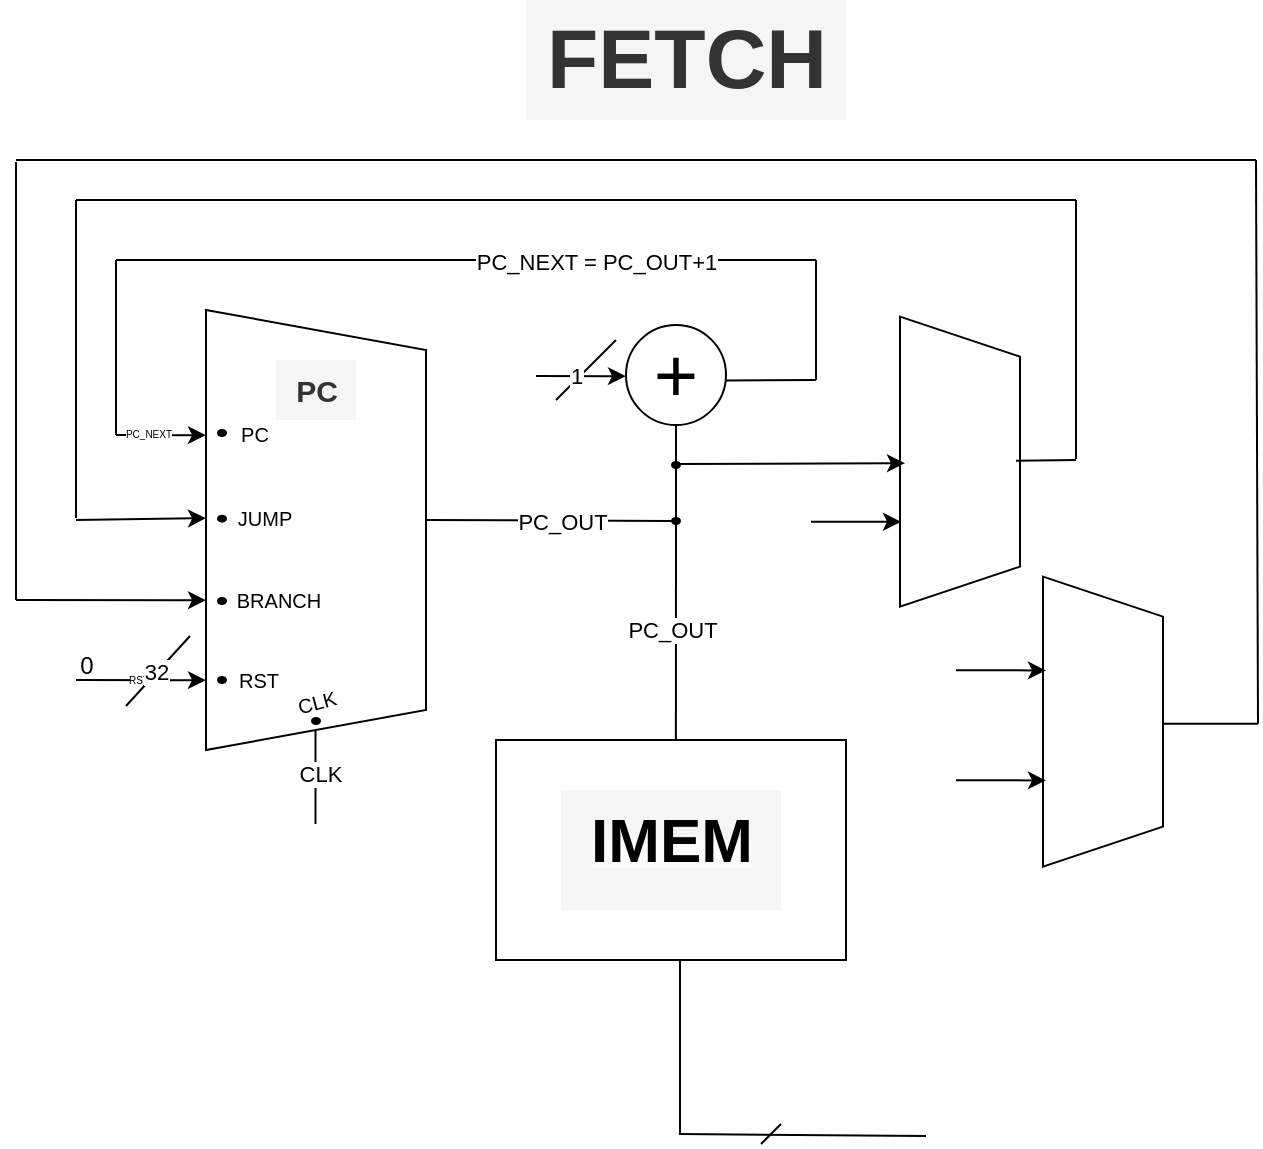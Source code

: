 <mxfile version="24.7.6">
  <diagram name="Page-1" id="TLoSAseuKL5pf1A9Ex6X">
    <mxGraphModel dx="794" dy="515" grid="1" gridSize="10" guides="1" tooltips="1" connect="1" arrows="1" fold="1" page="1" pageScale="1" pageWidth="850" pageHeight="1100" math="0" shadow="0">
      <root>
        <mxCell id="0" />
        <mxCell id="1" parent="0" />
        <mxCell id="tNT7gsSXJeu2RwCHTV_Y-1" value="" style="shape=trapezoid;perimeter=trapezoidPerimeter;whiteSpace=wrap;html=1;fixedSize=1;rotation=90;" vertex="1" parent="1">
          <mxGeometry x="70" y="230" width="220" height="110" as="geometry" />
        </mxCell>
        <mxCell id="tNT7gsSXJeu2RwCHTV_Y-2" value="&lt;b style=&quot;font-size: 15px;&quot;&gt;&lt;font style=&quot;font-size: 15px;&quot;&gt;PC&lt;/font&gt;&lt;/b&gt;" style="text;html=1;align=center;verticalAlign=middle;resizable=0;points=[];autosize=1;strokeColor=none;fillColor=#f5f5f5;fontColor=#333333;fontSize=15;" vertex="1" parent="1">
          <mxGeometry x="160" y="200" width="40" height="30" as="geometry" />
        </mxCell>
        <mxCell id="tNT7gsSXJeu2RwCHTV_Y-4" value="" style="rounded=0;whiteSpace=wrap;html=1;" vertex="1" parent="1">
          <mxGeometry x="270" y="390" width="175" height="110" as="geometry" />
        </mxCell>
        <mxCell id="tNT7gsSXJeu2RwCHTV_Y-5" value="&lt;b style=&quot;forced-color-adjust: none; color: rgb(0, 0, 0); font-family: Helvetica; font-size: 12px; font-style: normal; font-variant-ligatures: normal; font-variant-caps: normal; letter-spacing: normal; orphans: 2; text-indent: 0px; text-transform: none; widows: 2; word-spacing: 0px; -webkit-text-stroke-width: 0px; white-space: normal; background-color: rgb(251, 251, 251); text-decoration-thickness: initial; text-decoration-style: initial; text-decoration-color: initial;&quot;&gt;&lt;font style=&quot;forced-color-adjust: none; font-size: 31px;&quot;&gt;IMEM&lt;/font&gt;&lt;/b&gt;" style="text;whiteSpace=wrap;html=1;fillColor=#f5f5f5;fontColor=#333333;strokeColor=none;align=center;" vertex="1" parent="1">
          <mxGeometry x="302.5" y="415" width="110" height="60" as="geometry" />
        </mxCell>
        <mxCell id="tNT7gsSXJeu2RwCHTV_Y-7" value="" style="shape=trapezoid;perimeter=trapezoidPerimeter;whiteSpace=wrap;html=1;fixedSize=1;rotation=90;" vertex="1" parent="1">
          <mxGeometry x="429.5" y="220.82" width="145" height="60" as="geometry" />
        </mxCell>
        <mxCell id="tNT7gsSXJeu2RwCHTV_Y-8" value="" style="shape=trapezoid;perimeter=trapezoidPerimeter;whiteSpace=wrap;html=1;fixedSize=1;rotation=90;" vertex="1" parent="1">
          <mxGeometry x="501" y="350.82" width="145" height="60" as="geometry" />
        </mxCell>
        <mxCell id="tNT7gsSXJeu2RwCHTV_Y-10" value="" style="endArrow=none;html=1;rounded=0;" edge="1" parent="1" source="tNT7gsSXJeu2RwCHTV_Y-19">
          <mxGeometry width="50" height="50" relative="1" as="geometry">
            <mxPoint x="235" y="280" as="sourcePoint" />
            <mxPoint x="360" y="280" as="targetPoint" />
          </mxGeometry>
        </mxCell>
        <mxCell id="tNT7gsSXJeu2RwCHTV_Y-18" value="" style="endArrow=none;html=1;rounded=0;" edge="1" parent="1" source="tNT7gsSXJeu2RwCHTV_Y-3">
          <mxGeometry width="50" height="50" relative="1" as="geometry">
            <mxPoint x="360" y="280" as="sourcePoint" />
            <mxPoint x="359.71" y="200" as="targetPoint" />
          </mxGeometry>
        </mxCell>
        <mxCell id="tNT7gsSXJeu2RwCHTV_Y-20" value="" style="endArrow=none;html=1;rounded=0;" edge="1" parent="1" target="tNT7gsSXJeu2RwCHTV_Y-19">
          <mxGeometry width="50" height="50" relative="1" as="geometry">
            <mxPoint x="235" y="280" as="sourcePoint" />
            <mxPoint x="360" y="280" as="targetPoint" />
          </mxGeometry>
        </mxCell>
        <mxCell id="tNT7gsSXJeu2RwCHTV_Y-82" value="PC_OUT" style="edgeLabel;html=1;align=center;verticalAlign=middle;resizable=0;points=[];" vertex="1" connectable="0" parent="tNT7gsSXJeu2RwCHTV_Y-20">
          <mxGeometry x="0.104" relative="1" as="geometry">
            <mxPoint as="offset" />
          </mxGeometry>
        </mxCell>
        <mxCell id="tNT7gsSXJeu2RwCHTV_Y-19" value="" style="ellipse;whiteSpace=wrap;html=1;fillColor=#000000;" vertex="1" parent="1">
          <mxGeometry x="358" y="279" width="4" height="3" as="geometry" />
        </mxCell>
        <mxCell id="tNT7gsSXJeu2RwCHTV_Y-21" value="" style="endArrow=none;html=1;rounded=0;" edge="1" parent="1" target="tNT7gsSXJeu2RwCHTV_Y-3">
          <mxGeometry width="50" height="50" relative="1" as="geometry">
            <mxPoint x="360" y="280" as="sourcePoint" />
            <mxPoint x="359.71" y="200" as="targetPoint" />
          </mxGeometry>
        </mxCell>
        <mxCell id="tNT7gsSXJeu2RwCHTV_Y-3" value="&lt;font style=&quot;font-size: 38px;&quot;&gt;+&lt;/font&gt;" style="ellipse;whiteSpace=wrap;html=1;aspect=fixed;" vertex="1" parent="1">
          <mxGeometry x="335" y="182.5" width="50" height="50" as="geometry" />
        </mxCell>
        <mxCell id="tNT7gsSXJeu2RwCHTV_Y-22" value="" style="endArrow=classic;html=1;rounded=0;" edge="1" parent="1">
          <mxGeometry width="50" height="50" relative="1" as="geometry">
            <mxPoint x="290" y="208" as="sourcePoint" />
            <mxPoint x="335" y="208.08" as="targetPoint" />
          </mxGeometry>
        </mxCell>
        <mxCell id="tNT7gsSXJeu2RwCHTV_Y-23" value="" style="endArrow=none;html=1;rounded=0;" edge="1" parent="1">
          <mxGeometry width="50" height="50" relative="1" as="geometry">
            <mxPoint x="300" y="220" as="sourcePoint" />
            <mxPoint x="330" y="190" as="targetPoint" />
          </mxGeometry>
        </mxCell>
        <mxCell id="tNT7gsSXJeu2RwCHTV_Y-81" value="1" style="edgeLabel;html=1;align=center;verticalAlign=middle;resizable=0;points=[];" vertex="1" connectable="0" parent="tNT7gsSXJeu2RwCHTV_Y-23">
          <mxGeometry x="0.43" y="-1" relative="1" as="geometry">
            <mxPoint x="-13" y="9" as="offset" />
          </mxGeometry>
        </mxCell>
        <mxCell id="tNT7gsSXJeu2RwCHTV_Y-24" value="" style="endArrow=none;html=1;rounded=0;" edge="1" parent="1">
          <mxGeometry width="50" height="50" relative="1" as="geometry">
            <mxPoint x="80" y="237.5" as="sourcePoint" />
            <mxPoint x="80" y="150" as="targetPoint" />
          </mxGeometry>
        </mxCell>
        <mxCell id="tNT7gsSXJeu2RwCHTV_Y-25" value="" style="endArrow=none;html=1;rounded=0;" edge="1" parent="1">
          <mxGeometry width="50" height="50" relative="1" as="geometry">
            <mxPoint x="430" y="210" as="sourcePoint" />
            <mxPoint x="430" y="150" as="targetPoint" />
          </mxGeometry>
        </mxCell>
        <mxCell id="tNT7gsSXJeu2RwCHTV_Y-27" value="" style="endArrow=none;html=1;rounded=0;" edge="1" parent="1">
          <mxGeometry width="50" height="50" relative="1" as="geometry">
            <mxPoint x="80" y="150" as="sourcePoint" />
            <mxPoint x="430" y="150" as="targetPoint" />
          </mxGeometry>
        </mxCell>
        <mxCell id="tNT7gsSXJeu2RwCHTV_Y-84" value="PC_NEXT = PC_OUT+1" style="edgeLabel;html=1;align=center;verticalAlign=middle;resizable=0;points=[];" vertex="1" connectable="0" parent="tNT7gsSXJeu2RwCHTV_Y-27">
          <mxGeometry x="0.712" y="-1" relative="1" as="geometry">
            <mxPoint x="-60" as="offset" />
          </mxGeometry>
        </mxCell>
        <mxCell id="tNT7gsSXJeu2RwCHTV_Y-28" value="" style="endArrow=none;html=1;rounded=0;" edge="1" parent="1">
          <mxGeometry width="50" height="50" relative="1" as="geometry">
            <mxPoint x="385" y="210.26" as="sourcePoint" />
            <mxPoint x="430" y="210" as="targetPoint" />
          </mxGeometry>
        </mxCell>
        <mxCell id="tNT7gsSXJeu2RwCHTV_Y-30" value="" style="endArrow=classic;html=1;rounded=0;" edge="1" parent="1">
          <mxGeometry width="50" height="50" relative="1" as="geometry">
            <mxPoint x="80" y="237.5" as="sourcePoint" />
            <mxPoint x="125" y="237.58" as="targetPoint" />
          </mxGeometry>
        </mxCell>
        <mxCell id="tNT7gsSXJeu2RwCHTV_Y-87" value="&lt;font style=&quot;font-size: 5px;&quot;&gt;PC_NEXT&lt;/font&gt;" style="edgeLabel;html=1;align=center;verticalAlign=middle;resizable=0;points=[];" vertex="1" connectable="0" parent="tNT7gsSXJeu2RwCHTV_Y-30">
          <mxGeometry x="-0.318" relative="1" as="geometry">
            <mxPoint y="-3" as="offset" />
          </mxGeometry>
        </mxCell>
        <mxCell id="tNT7gsSXJeu2RwCHTV_Y-31" value="" style="endArrow=classic;html=1;rounded=0;" edge="1" parent="1">
          <mxGeometry width="50" height="50" relative="1" as="geometry">
            <mxPoint x="60" y="280" as="sourcePoint" />
            <mxPoint x="125" y="279.08" as="targetPoint" />
          </mxGeometry>
        </mxCell>
        <mxCell id="tNT7gsSXJeu2RwCHTV_Y-32" value="" style="endArrow=classic;html=1;rounded=0;" edge="1" parent="1">
          <mxGeometry width="50" height="50" relative="1" as="geometry">
            <mxPoint x="30" y="320" as="sourcePoint" />
            <mxPoint x="125" y="320.08" as="targetPoint" />
          </mxGeometry>
        </mxCell>
        <mxCell id="tNT7gsSXJeu2RwCHTV_Y-33" value="" style="endArrow=classic;html=1;rounded=0;" edge="1" parent="1">
          <mxGeometry width="50" height="50" relative="1" as="geometry">
            <mxPoint x="60" y="360" as="sourcePoint" />
            <mxPoint x="125" y="360.08" as="targetPoint" />
          </mxGeometry>
        </mxCell>
        <mxCell id="tNT7gsSXJeu2RwCHTV_Y-75" value="&lt;font style=&quot;font-size: 5px;&quot;&gt;RST&lt;/font&gt;" style="edgeLabel;html=1;align=center;verticalAlign=middle;resizable=0;points=[];" vertex="1" connectable="0" parent="tNT7gsSXJeu2RwCHTV_Y-33">
          <mxGeometry x="-0.385" y="-1" relative="1" as="geometry">
            <mxPoint x="11" y="-3" as="offset" />
          </mxGeometry>
        </mxCell>
        <mxCell id="tNT7gsSXJeu2RwCHTV_Y-34" value="" style="endArrow=none;html=1;rounded=0;" edge="1" parent="1">
          <mxGeometry width="50" height="50" relative="1" as="geometry">
            <mxPoint x="60" y="279" as="sourcePoint" />
            <mxPoint x="60" y="120" as="targetPoint" />
          </mxGeometry>
        </mxCell>
        <mxCell id="tNT7gsSXJeu2RwCHTV_Y-35" value="" style="endArrow=none;html=1;rounded=0;" edge="1" parent="1">
          <mxGeometry width="50" height="50" relative="1" as="geometry">
            <mxPoint x="60" y="120" as="sourcePoint" />
            <mxPoint x="560" y="120" as="targetPoint" />
          </mxGeometry>
        </mxCell>
        <mxCell id="tNT7gsSXJeu2RwCHTV_Y-36" value="" style="endArrow=none;html=1;rounded=0;" edge="1" parent="1">
          <mxGeometry width="50" height="50" relative="1" as="geometry">
            <mxPoint x="560" y="249.5" as="sourcePoint" />
            <mxPoint x="560" y="120" as="targetPoint" />
          </mxGeometry>
        </mxCell>
        <mxCell id="tNT7gsSXJeu2RwCHTV_Y-37" value="" style="endArrow=none;html=1;rounded=0;" edge="1" parent="1">
          <mxGeometry width="50" height="50" relative="1" as="geometry">
            <mxPoint x="530" y="250.4" as="sourcePoint" />
            <mxPoint x="560" y="250" as="targetPoint" />
          </mxGeometry>
        </mxCell>
        <mxCell id="tNT7gsSXJeu2RwCHTV_Y-38" value="" style="endArrow=classic;html=1;rounded=0;" edge="1" parent="1">
          <mxGeometry width="50" height="50" relative="1" as="geometry">
            <mxPoint x="360" y="252" as="sourcePoint" />
            <mxPoint x="474.5" y="251.58" as="targetPoint" />
          </mxGeometry>
        </mxCell>
        <mxCell id="tNT7gsSXJeu2RwCHTV_Y-39" value="" style="endArrow=classic;html=1;rounded=0;" edge="1" parent="1">
          <mxGeometry width="50" height="50" relative="1" as="geometry">
            <mxPoint x="427.5" y="280.82" as="sourcePoint" />
            <mxPoint x="472.5" y="280.9" as="targetPoint" />
          </mxGeometry>
        </mxCell>
        <mxCell id="tNT7gsSXJeu2RwCHTV_Y-40" value="" style="endArrow=classic;html=1;rounded=0;" edge="1" parent="1">
          <mxGeometry width="50" height="50" relative="1" as="geometry">
            <mxPoint x="500" y="355.13" as="sourcePoint" />
            <mxPoint x="545" y="355.21" as="targetPoint" />
          </mxGeometry>
        </mxCell>
        <mxCell id="tNT7gsSXJeu2RwCHTV_Y-41" value="" style="endArrow=classic;html=1;rounded=0;" edge="1" parent="1">
          <mxGeometry width="50" height="50" relative="1" as="geometry">
            <mxPoint x="500" y="410.13" as="sourcePoint" />
            <mxPoint x="545" y="410.21" as="targetPoint" />
          </mxGeometry>
        </mxCell>
        <mxCell id="tNT7gsSXJeu2RwCHTV_Y-42" value="" style="endArrow=none;html=1;rounded=0;" edge="1" parent="1">
          <mxGeometry width="50" height="50" relative="1" as="geometry">
            <mxPoint x="604" y="381.82" as="sourcePoint" />
            <mxPoint x="651" y="381.82" as="targetPoint" />
          </mxGeometry>
        </mxCell>
        <mxCell id="tNT7gsSXJeu2RwCHTV_Y-43" value="" style="endArrow=none;html=1;rounded=0;" edge="1" parent="1">
          <mxGeometry width="50" height="50" relative="1" as="geometry">
            <mxPoint x="651" y="381.82" as="sourcePoint" />
            <mxPoint x="650" y="100" as="targetPoint" />
          </mxGeometry>
        </mxCell>
        <mxCell id="tNT7gsSXJeu2RwCHTV_Y-44" value="" style="endArrow=none;html=1;rounded=0;" edge="1" parent="1">
          <mxGeometry width="50" height="50" relative="1" as="geometry">
            <mxPoint x="30" y="100" as="sourcePoint" />
            <mxPoint x="650" y="100" as="targetPoint" />
          </mxGeometry>
        </mxCell>
        <mxCell id="tNT7gsSXJeu2RwCHTV_Y-45" value="" style="endArrow=none;html=1;rounded=0;" edge="1" parent="1">
          <mxGeometry width="50" height="50" relative="1" as="geometry">
            <mxPoint x="30" y="320" as="sourcePoint" />
            <mxPoint x="30" y="101" as="targetPoint" />
          </mxGeometry>
        </mxCell>
        <mxCell id="tNT7gsSXJeu2RwCHTV_Y-46" value="" style="endArrow=none;html=1;rounded=0;" edge="1" parent="1">
          <mxGeometry width="50" height="50" relative="1" as="geometry">
            <mxPoint x="85" y="373" as="sourcePoint" />
            <mxPoint x="117" y="338" as="targetPoint" />
            <Array as="points">
              <mxPoint x="85" y="373" />
            </Array>
          </mxGeometry>
        </mxCell>
        <mxCell id="tNT7gsSXJeu2RwCHTV_Y-77" value="32" style="edgeLabel;html=1;align=center;verticalAlign=middle;resizable=0;points=[];" vertex="1" connectable="0" parent="tNT7gsSXJeu2RwCHTV_Y-46">
          <mxGeometry x="0.248" y="-1" relative="1" as="geometry">
            <mxPoint x="-6" y="4" as="offset" />
          </mxGeometry>
        </mxCell>
        <mxCell id="tNT7gsSXJeu2RwCHTV_Y-51" value="" style="endArrow=none;html=1;rounded=0;exitX=0.514;exitY=0;exitDx=0;exitDy=0;exitPerimeter=0;" edge="1" parent="1" source="tNT7gsSXJeu2RwCHTV_Y-4">
          <mxGeometry width="50" height="50" relative="1" as="geometry">
            <mxPoint x="360" y="380" as="sourcePoint" />
            <mxPoint x="360" y="282" as="targetPoint" />
          </mxGeometry>
        </mxCell>
        <mxCell id="tNT7gsSXJeu2RwCHTV_Y-86" value="PC_OUT" style="edgeLabel;html=1;align=center;verticalAlign=middle;resizable=0;points=[];" vertex="1" connectable="0" parent="tNT7gsSXJeu2RwCHTV_Y-51">
          <mxGeometry x="0.014" y="2" relative="1" as="geometry">
            <mxPoint as="offset" />
          </mxGeometry>
        </mxCell>
        <mxCell id="tNT7gsSXJeu2RwCHTV_Y-55" value="" style="endArrow=none;html=1;rounded=0;" edge="1" parent="1">
          <mxGeometry width="50" height="50" relative="1" as="geometry">
            <mxPoint x="179.75" y="432" as="sourcePoint" />
            <mxPoint x="179.75" y="385" as="targetPoint" />
          </mxGeometry>
        </mxCell>
        <mxCell id="tNT7gsSXJeu2RwCHTV_Y-74" value="CLK" style="edgeLabel;html=1;align=center;verticalAlign=middle;resizable=0;points=[];" vertex="1" connectable="0" parent="tNT7gsSXJeu2RwCHTV_Y-55">
          <mxGeometry x="0.09" y="-2" relative="1" as="geometry">
            <mxPoint as="offset" />
          </mxGeometry>
        </mxCell>
        <mxCell id="tNT7gsSXJeu2RwCHTV_Y-56" value="" style="endArrow=none;html=1;rounded=0;" edge="1" parent="1">
          <mxGeometry width="50" height="50" relative="1" as="geometry">
            <mxPoint x="362" y="587" as="sourcePoint" />
            <mxPoint x="485" y="588" as="targetPoint" />
          </mxGeometry>
        </mxCell>
        <mxCell id="tNT7gsSXJeu2RwCHTV_Y-57" value="" style="endArrow=none;html=1;rounded=0;" edge="1" parent="1">
          <mxGeometry width="50" height="50" relative="1" as="geometry">
            <mxPoint x="362" y="587.5" as="sourcePoint" />
            <mxPoint x="362" y="500" as="targetPoint" />
          </mxGeometry>
        </mxCell>
        <mxCell id="tNT7gsSXJeu2RwCHTV_Y-58" value="" style="endArrow=none;html=1;rounded=0;" edge="1" parent="1">
          <mxGeometry width="50" height="50" relative="1" as="geometry">
            <mxPoint x="402.5" y="592" as="sourcePoint" />
            <mxPoint x="412.5" y="582" as="targetPoint" />
            <Array as="points">
              <mxPoint x="402.5" y="592" />
            </Array>
          </mxGeometry>
        </mxCell>
        <mxCell id="tNT7gsSXJeu2RwCHTV_Y-62" value="&lt;font style=&quot;font-size: 10px;&quot;&gt;RST&lt;/font&gt;" style="text;html=1;align=center;verticalAlign=middle;resizable=0;points=[];autosize=1;strokeColor=none;fillColor=none;" vertex="1" parent="1">
          <mxGeometry x="131" y="345" width="40" height="30" as="geometry" />
        </mxCell>
        <mxCell id="tNT7gsSXJeu2RwCHTV_Y-63" value="" style="ellipse;whiteSpace=wrap;html=1;fillColor=#000000;" vertex="1" parent="1">
          <mxGeometry x="131" y="358.5" width="4" height="3" as="geometry" />
        </mxCell>
        <mxCell id="tNT7gsSXJeu2RwCHTV_Y-64" value="" style="ellipse;whiteSpace=wrap;html=1;fillColor=#000000;" vertex="1" parent="1">
          <mxGeometry x="131" y="319" width="4" height="3" as="geometry" />
        </mxCell>
        <mxCell id="tNT7gsSXJeu2RwCHTV_Y-65" value="" style="ellipse;whiteSpace=wrap;html=1;fillColor=#000000;" vertex="1" parent="1">
          <mxGeometry x="131" y="277.82" width="4" height="3" as="geometry" />
        </mxCell>
        <mxCell id="tNT7gsSXJeu2RwCHTV_Y-66" value="" style="ellipse;whiteSpace=wrap;html=1;fillColor=#000000;" vertex="1" parent="1">
          <mxGeometry x="131" y="235" width="4" height="3" as="geometry" />
        </mxCell>
        <mxCell id="tNT7gsSXJeu2RwCHTV_Y-67" value="&lt;font style=&quot;font-size: 10px;&quot;&gt;BRANCH&lt;/font&gt;" style="text;html=1;align=center;verticalAlign=middle;resizable=0;points=[];autosize=1;strokeColor=none;fillColor=none;" vertex="1" parent="1">
          <mxGeometry x="126" y="305" width="70" height="30" as="geometry" />
        </mxCell>
        <mxCell id="tNT7gsSXJeu2RwCHTV_Y-68" value="&lt;font style=&quot;font-size: 10px;&quot;&gt;JUMP&lt;/font&gt;" style="text;html=1;align=center;verticalAlign=middle;resizable=0;points=[];autosize=1;strokeColor=none;fillColor=none;" vertex="1" parent="1">
          <mxGeometry x="129" y="264.32" width="50" height="30" as="geometry" />
        </mxCell>
        <mxCell id="tNT7gsSXJeu2RwCHTV_Y-69" value="&lt;font style=&quot;font-size: 10px;&quot;&gt;PC&lt;/font&gt;" style="text;html=1;align=center;verticalAlign=middle;resizable=0;points=[];autosize=1;strokeColor=none;fillColor=none;" vertex="1" parent="1">
          <mxGeometry x="129" y="221.5" width="40" height="30" as="geometry" />
        </mxCell>
        <mxCell id="tNT7gsSXJeu2RwCHTV_Y-70" value="&lt;font style=&quot;font-size: 10px;&quot;&gt;CLK&lt;/font&gt;" style="text;html=1;align=center;verticalAlign=middle;resizable=0;points=[];autosize=1;strokeColor=none;fillColor=none;rotation=-15;" vertex="1" parent="1">
          <mxGeometry x="160" y="356" width="40" height="30" as="geometry" />
        </mxCell>
        <mxCell id="tNT7gsSXJeu2RwCHTV_Y-71" value="" style="ellipse;whiteSpace=wrap;html=1;fillColor=#000000;" vertex="1" parent="1">
          <mxGeometry x="178" y="379" width="4" height="3" as="geometry" />
        </mxCell>
        <mxCell id="tNT7gsSXJeu2RwCHTV_Y-78" value="0" style="text;html=1;align=center;verticalAlign=middle;resizable=0;points=[];autosize=1;strokeColor=none;fillColor=none;" vertex="1" parent="1">
          <mxGeometry x="50" y="337.5" width="30" height="30" as="geometry" />
        </mxCell>
        <mxCell id="tNT7gsSXJeu2RwCHTV_Y-88" value="" style="ellipse;whiteSpace=wrap;html=1;fillColor=#000000;" vertex="1" parent="1">
          <mxGeometry x="358" y="251" width="4" height="3" as="geometry" />
        </mxCell>
        <mxCell id="tNT7gsSXJeu2RwCHTV_Y-90" value="&lt;b&gt;&lt;font style=&quot;font-size: 42px;&quot;&gt;FETCH&lt;/font&gt;&lt;/b&gt;" style="text;html=1;align=center;verticalAlign=middle;resizable=0;points=[];autosize=1;strokeColor=none;fillColor=#f5f5f5;fontColor=#333333;" vertex="1" parent="1">
          <mxGeometry x="285" y="20" width="160" height="60" as="geometry" />
        </mxCell>
      </root>
    </mxGraphModel>
  </diagram>
</mxfile>
